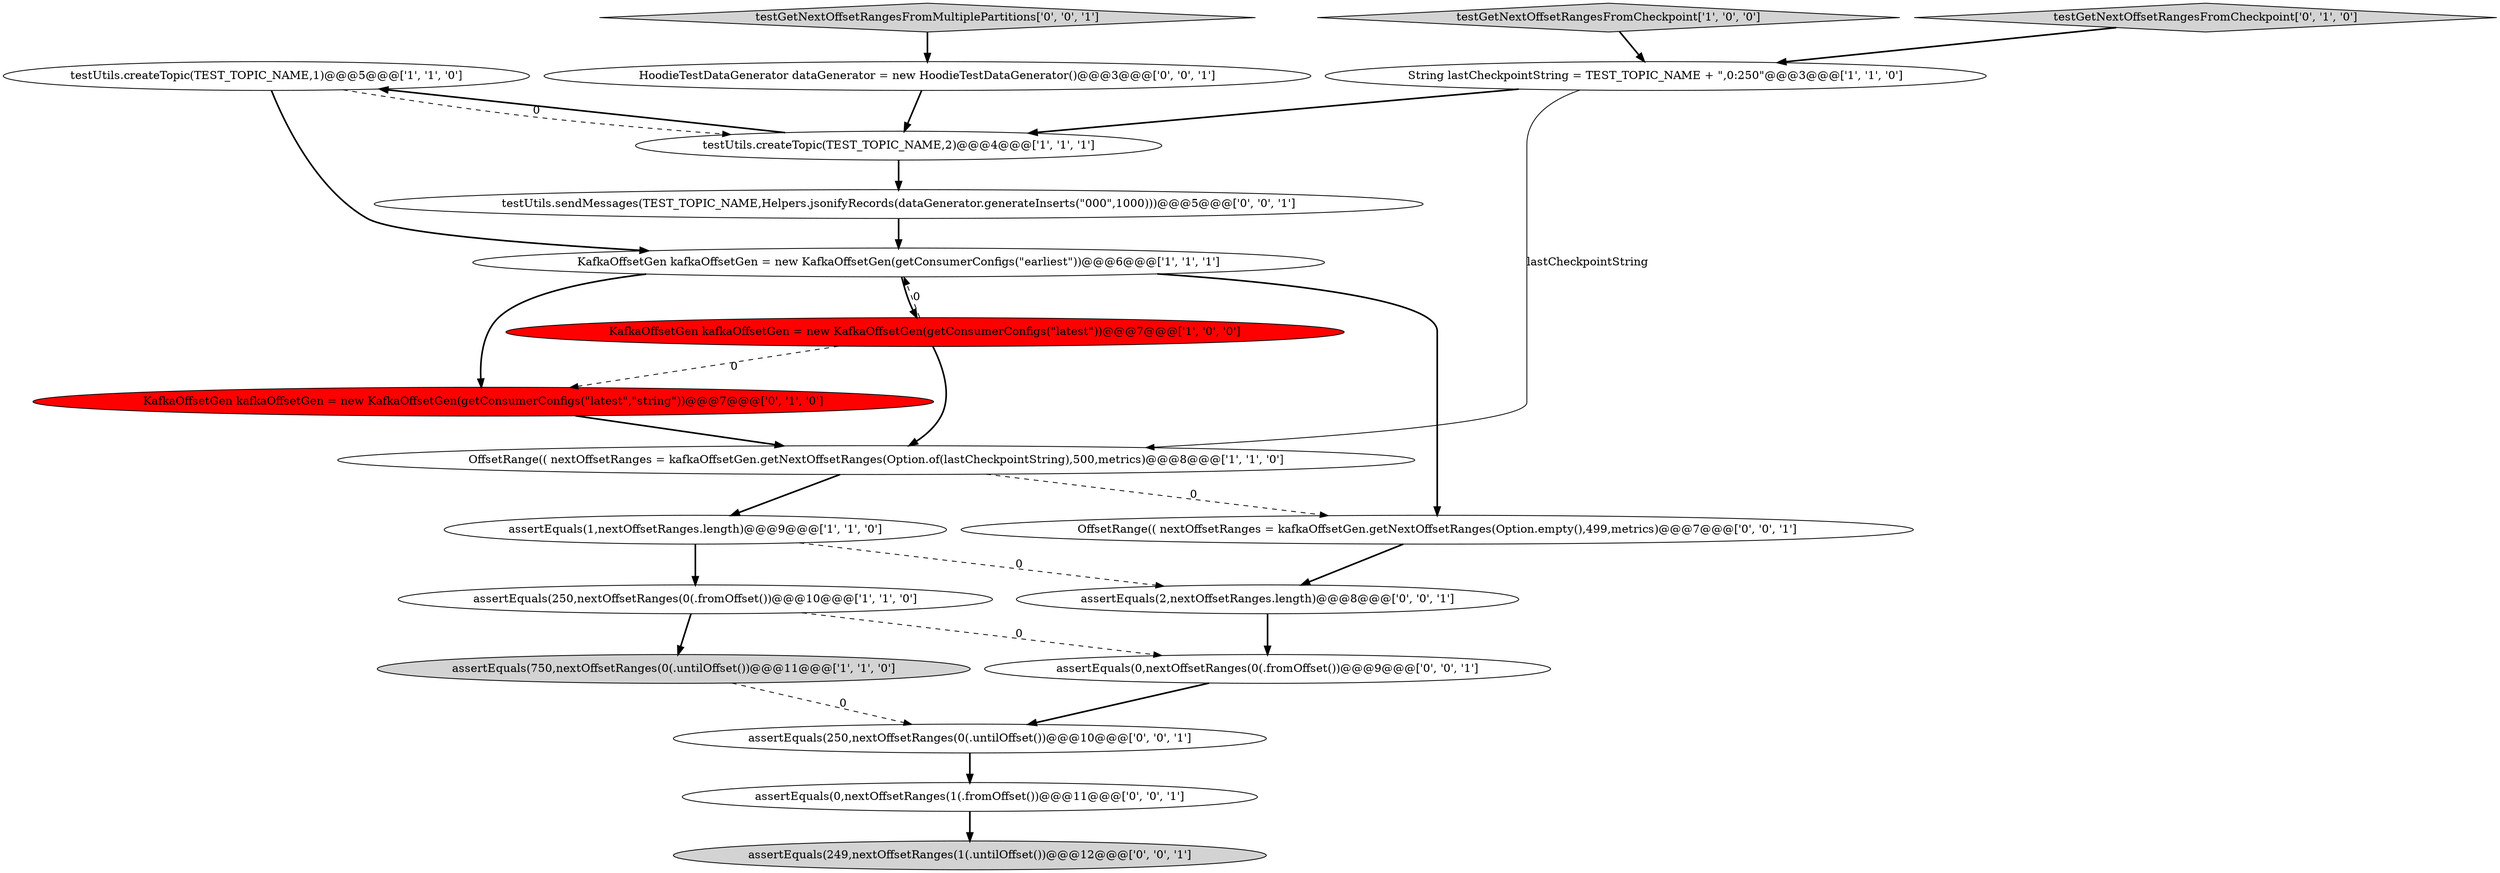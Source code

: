 digraph {
3 [style = filled, label = "assertEquals(250,nextOffsetRanges(0(.fromOffset())@@@10@@@['1', '1', '0']", fillcolor = white, shape = ellipse image = "AAA0AAABBB1BBB"];
11 [style = filled, label = "KafkaOffsetGen kafkaOffsetGen = new KafkaOffsetGen(getConsumerConfigs(\"latest\",\"string\"))@@@7@@@['0', '1', '0']", fillcolor = red, shape = ellipse image = "AAA1AAABBB2BBB"];
7 [style = filled, label = "KafkaOffsetGen kafkaOffsetGen = new KafkaOffsetGen(getConsumerConfigs(\"earliest\"))@@@6@@@['1', '1', '1']", fillcolor = white, shape = ellipse image = "AAA0AAABBB1BBB"];
16 [style = filled, label = "assertEquals(2,nextOffsetRanges.length)@@@8@@@['0', '0', '1']", fillcolor = white, shape = ellipse image = "AAA0AAABBB3BBB"];
6 [style = filled, label = "String lastCheckpointString = TEST_TOPIC_NAME + \",0:250\"@@@3@@@['1', '1', '0']", fillcolor = white, shape = ellipse image = "AAA0AAABBB1BBB"];
5 [style = filled, label = "assertEquals(1,nextOffsetRanges.length)@@@9@@@['1', '1', '0']", fillcolor = white, shape = ellipse image = "AAA0AAABBB1BBB"];
0 [style = filled, label = "OffsetRange(( nextOffsetRanges = kafkaOffsetGen.getNextOffsetRanges(Option.of(lastCheckpointString),500,metrics)@@@8@@@['1', '1', '0']", fillcolor = white, shape = ellipse image = "AAA0AAABBB1BBB"];
8 [style = filled, label = "testUtils.createTopic(TEST_TOPIC_NAME,2)@@@4@@@['1', '1', '1']", fillcolor = white, shape = ellipse image = "AAA0AAABBB1BBB"];
18 [style = filled, label = "OffsetRange(( nextOffsetRanges = kafkaOffsetGen.getNextOffsetRanges(Option.empty(),499,metrics)@@@7@@@['0', '0', '1']", fillcolor = white, shape = ellipse image = "AAA0AAABBB3BBB"];
1 [style = filled, label = "testUtils.createTopic(TEST_TOPIC_NAME,1)@@@5@@@['1', '1', '0']", fillcolor = white, shape = ellipse image = "AAA0AAABBB1BBB"];
4 [style = filled, label = "assertEquals(750,nextOffsetRanges(0(.untilOffset())@@@11@@@['1', '1', '0']", fillcolor = lightgray, shape = ellipse image = "AAA0AAABBB1BBB"];
20 [style = filled, label = "HoodieTestDataGenerator dataGenerator = new HoodieTestDataGenerator()@@@3@@@['0', '0', '1']", fillcolor = white, shape = ellipse image = "AAA0AAABBB3BBB"];
13 [style = filled, label = "assertEquals(249,nextOffsetRanges(1(.untilOffset())@@@12@@@['0', '0', '1']", fillcolor = lightgray, shape = ellipse image = "AAA0AAABBB3BBB"];
12 [style = filled, label = "testGetNextOffsetRangesFromMultiplePartitions['0', '0', '1']", fillcolor = lightgray, shape = diamond image = "AAA0AAABBB3BBB"];
17 [style = filled, label = "assertEquals(0,nextOffsetRanges(1(.fromOffset())@@@11@@@['0', '0', '1']", fillcolor = white, shape = ellipse image = "AAA0AAABBB3BBB"];
14 [style = filled, label = "testUtils.sendMessages(TEST_TOPIC_NAME,Helpers.jsonifyRecords(dataGenerator.generateInserts(\"000\",1000)))@@@5@@@['0', '0', '1']", fillcolor = white, shape = ellipse image = "AAA0AAABBB3BBB"];
10 [style = filled, label = "testGetNextOffsetRangesFromCheckpoint['0', '1', '0']", fillcolor = lightgray, shape = diamond image = "AAA0AAABBB2BBB"];
9 [style = filled, label = "KafkaOffsetGen kafkaOffsetGen = new KafkaOffsetGen(getConsumerConfigs(\"latest\"))@@@7@@@['1', '0', '0']", fillcolor = red, shape = ellipse image = "AAA1AAABBB1BBB"];
2 [style = filled, label = "testGetNextOffsetRangesFromCheckpoint['1', '0', '0']", fillcolor = lightgray, shape = diamond image = "AAA0AAABBB1BBB"];
15 [style = filled, label = "assertEquals(250,nextOffsetRanges(0(.untilOffset())@@@10@@@['0', '0', '1']", fillcolor = white, shape = ellipse image = "AAA0AAABBB3BBB"];
19 [style = filled, label = "assertEquals(0,nextOffsetRanges(0(.fromOffset())@@@9@@@['0', '0', '1']", fillcolor = white, shape = ellipse image = "AAA0AAABBB3BBB"];
5->3 [style = bold, label=""];
7->11 [style = bold, label=""];
9->0 [style = bold, label=""];
6->0 [style = solid, label="lastCheckpointString"];
2->6 [style = bold, label=""];
12->20 [style = bold, label=""];
8->14 [style = bold, label=""];
16->19 [style = bold, label=""];
1->7 [style = bold, label=""];
3->4 [style = bold, label=""];
10->6 [style = bold, label=""];
14->7 [style = bold, label=""];
3->19 [style = dashed, label="0"];
5->16 [style = dashed, label="0"];
7->9 [style = bold, label=""];
8->1 [style = bold, label=""];
15->17 [style = bold, label=""];
20->8 [style = bold, label=""];
11->0 [style = bold, label=""];
4->15 [style = dashed, label="0"];
6->8 [style = bold, label=""];
7->18 [style = bold, label=""];
9->11 [style = dashed, label="0"];
0->18 [style = dashed, label="0"];
1->8 [style = dashed, label="0"];
17->13 [style = bold, label=""];
9->7 [style = dashed, label="0"];
19->15 [style = bold, label=""];
0->5 [style = bold, label=""];
18->16 [style = bold, label=""];
}

